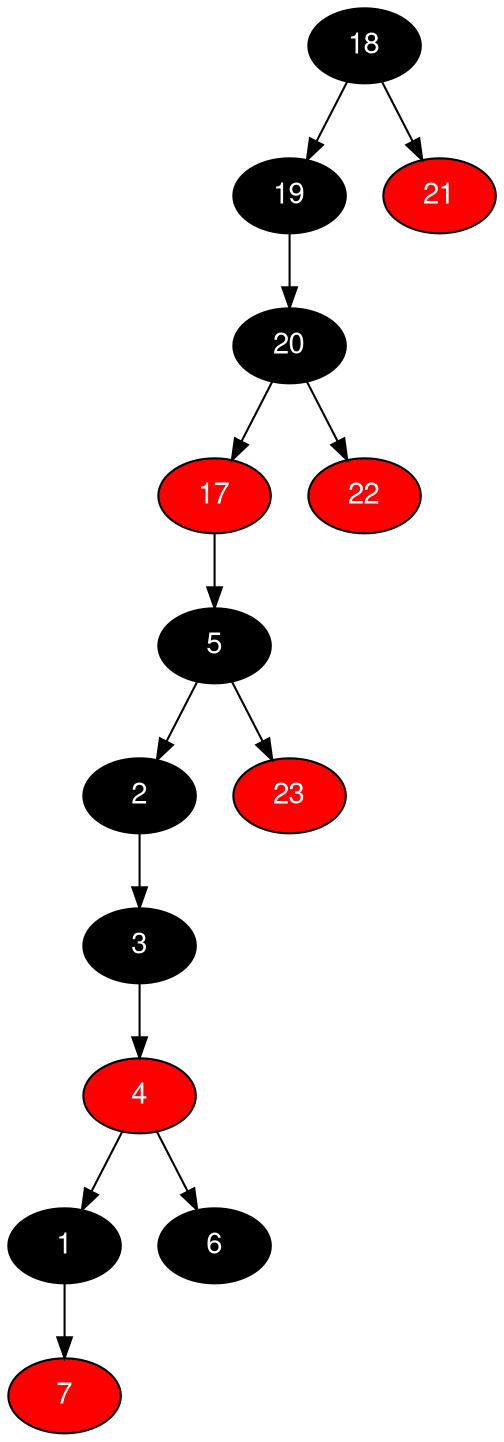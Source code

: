 digraph RB_Teste {
	node [fontname="Helvetica,Arial,sans-serif" style="filled"]
	edge [fontname="Helvetica,Arial,sans-serif" color="black"]

	{
		node [fillcolor=" black" fontcolor=" white"] 18 
		node [fillcolor=" black" fontcolor=" white"] 19 
		node [fillcolor=" black" fontcolor=" white"] 20 
		node [fillcolor=" red" fontcolor=" white"] 17 
		node [fillcolor=" black" fontcolor=" white"] 5 
		node [fillcolor=" black" fontcolor=" white"] 2 
		node [fillcolor=" black" fontcolor=" white"] 3 
		node [fillcolor=" red" fontcolor=" white"] 4 
		node [fillcolor=" black" fontcolor=" white"] 1 
		node [fillcolor=" red" fontcolor=" white"] 7 
		node [fillcolor=" black" fontcolor=" white"] 6 
		node [fillcolor=" red" fontcolor=" white"] 23 
		node [fillcolor=" red" fontcolor=" white"] 22 
		node [fillcolor=" red" fontcolor=" white"] 21 
	}

	18 -> 19 
	18 -> 21 
	19 -> 20 
	20 -> 17 
	20 -> 22 
	17 -> 5 
	5 -> 2 
	5 -> 23 
	2 -> 3 
	3 -> 4 
	4 -> 1 
	4 -> 6 
	1 -> 7 
}
